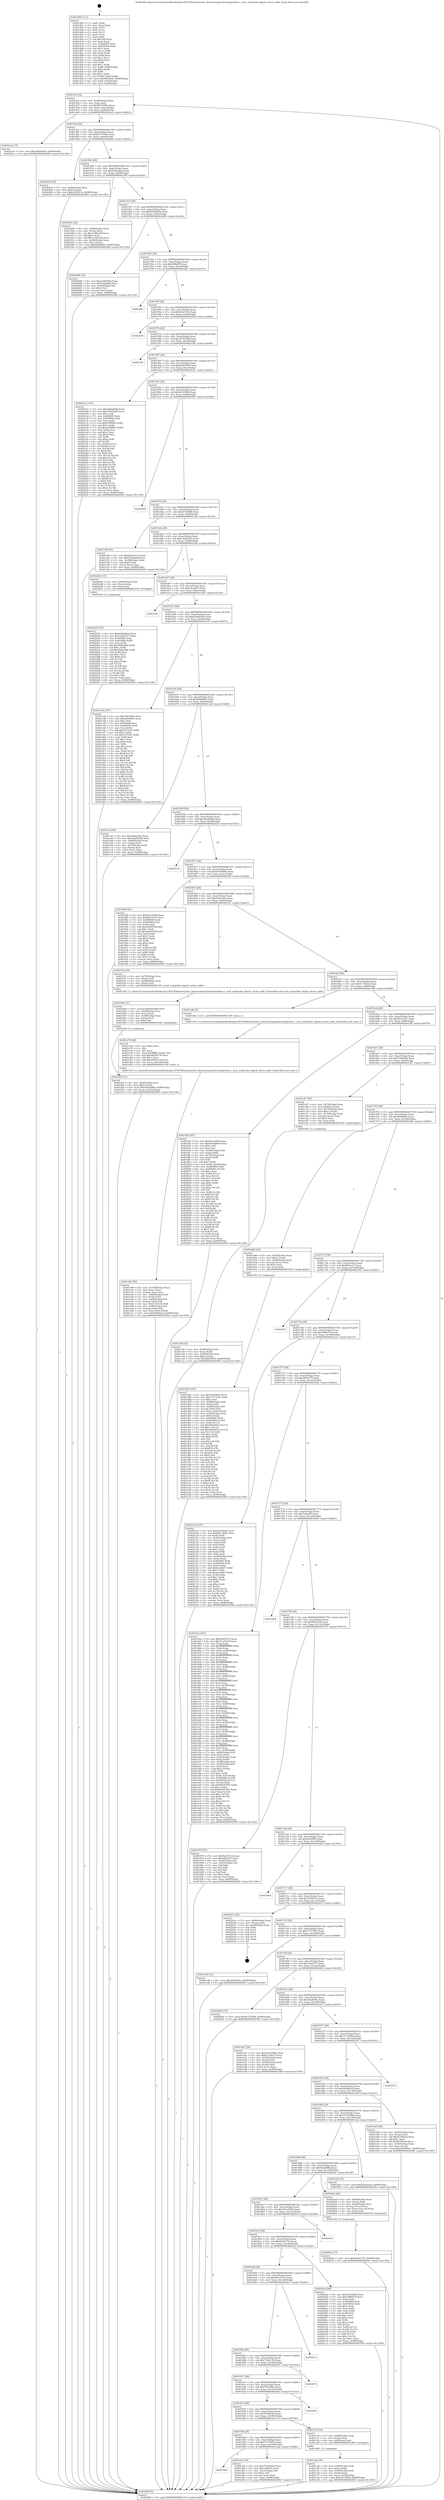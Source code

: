 digraph "0x401460" {
  label = "0x401460 (/mnt/c/Users/mathe/Desktop/tcc/POCII/binaries/extr_linuxarchsparckerneluprobes.c_arch_uretprobe_hijack_return_addr_Final-ollvm.out::main(0))"
  labelloc = "t"
  node[shape=record]

  Entry [label="",width=0.3,height=0.3,shape=circle,fillcolor=black,style=filled]
  "0x4014cf" [label="{
     0x4014cf [32]\l
     | [instrs]\l
     &nbsp;&nbsp;0x4014cf \<+6\>: mov -0x98(%rbp),%eax\l
     &nbsp;&nbsp;0x4014d5 \<+2\>: mov %eax,%ecx\l
     &nbsp;&nbsp;0x4014d7 \<+6\>: sub $0x8013489c,%ecx\l
     &nbsp;&nbsp;0x4014dd \<+6\>: mov %eax,-0xac(%rbp)\l
     &nbsp;&nbsp;0x4014e3 \<+6\>: mov %ecx,-0xb0(%rbp)\l
     &nbsp;&nbsp;0x4014e9 \<+6\>: je 00000000004021a2 \<main+0xd42\>\l
  }"]
  "0x4021a2" [label="{
     0x4021a2 [15]\l
     | [instrs]\l
     &nbsp;&nbsp;0x4021a2 \<+10\>: movl $0xe9d30d0b,-0x98(%rbp)\l
     &nbsp;&nbsp;0x4021ac \<+5\>: jmp 0000000000402560 \<main+0x1100\>\l
  }"]
  "0x4014ef" [label="{
     0x4014ef [28]\l
     | [instrs]\l
     &nbsp;&nbsp;0x4014ef \<+5\>: jmp 00000000004014f4 \<main+0x94\>\l
     &nbsp;&nbsp;0x4014f4 \<+6\>: mov -0xac(%rbp),%eax\l
     &nbsp;&nbsp;0x4014fa \<+5\>: sub $0x817470d4,%eax\l
     &nbsp;&nbsp;0x4014ff \<+6\>: mov %eax,-0xb4(%rbp)\l
     &nbsp;&nbsp;0x401505 \<+6\>: je 0000000000402402 \<main+0xfa2\>\l
  }"]
  Exit [label="",width=0.3,height=0.3,shape=circle,fillcolor=black,style=filled,peripheries=2]
  "0x402402" [label="{
     0x402402 [28]\l
     | [instrs]\l
     &nbsp;&nbsp;0x402402 \<+7\>: mov -0x90(%rbp),%rax\l
     &nbsp;&nbsp;0x402409 \<+6\>: movl $0x0,(%rax)\l
     &nbsp;&nbsp;0x40240f \<+10\>: movl $0x1654f13a,-0x98(%rbp)\l
     &nbsp;&nbsp;0x402419 \<+5\>: jmp 0000000000402560 \<main+0x1100\>\l
  }"]
  "0x40150b" [label="{
     0x40150b [28]\l
     | [instrs]\l
     &nbsp;&nbsp;0x40150b \<+5\>: jmp 0000000000401510 \<main+0xb0\>\l
     &nbsp;&nbsp;0x401510 \<+6\>: mov -0xac(%rbp),%eax\l
     &nbsp;&nbsp;0x401516 \<+5\>: sub $0x81deada2,%eax\l
     &nbsp;&nbsp;0x40151b \<+6\>: mov %eax,-0xb8(%rbp)\l
     &nbsp;&nbsp;0x401521 \<+6\>: je 0000000000401f09 \<main+0xaa9\>\l
  }"]
  "0x402253" [label="{
     0x402253 [97]\l
     | [instrs]\l
     &nbsp;&nbsp;0x402253 \<+5\>: mov $0xdda6db4d,%ecx\l
     &nbsp;&nbsp;0x402258 \<+5\>: mov $0x1ebfe537,%edx\l
     &nbsp;&nbsp;0x40225d \<+7\>: mov 0x405060,%esi\l
     &nbsp;&nbsp;0x402264 \<+8\>: mov 0x405064,%r8d\l
     &nbsp;&nbsp;0x40226c \<+3\>: mov %esi,%r9d\l
     &nbsp;&nbsp;0x40226f \<+7\>: add $0x44f2e8b8,%r9d\l
     &nbsp;&nbsp;0x402276 \<+4\>: sub $0x1,%r9d\l
     &nbsp;&nbsp;0x40227a \<+7\>: sub $0x44f2e8b8,%r9d\l
     &nbsp;&nbsp;0x402281 \<+4\>: imul %r9d,%esi\l
     &nbsp;&nbsp;0x402285 \<+3\>: and $0x1,%esi\l
     &nbsp;&nbsp;0x402288 \<+3\>: cmp $0x0,%esi\l
     &nbsp;&nbsp;0x40228b \<+4\>: sete %r10b\l
     &nbsp;&nbsp;0x40228f \<+4\>: cmp $0xa,%r8d\l
     &nbsp;&nbsp;0x402293 \<+4\>: setl %r11b\l
     &nbsp;&nbsp;0x402297 \<+3\>: mov %r10b,%bl\l
     &nbsp;&nbsp;0x40229a \<+3\>: and %r11b,%bl\l
     &nbsp;&nbsp;0x40229d \<+3\>: xor %r11b,%r10b\l
     &nbsp;&nbsp;0x4022a0 \<+3\>: or %r10b,%bl\l
     &nbsp;&nbsp;0x4022a3 \<+3\>: test $0x1,%bl\l
     &nbsp;&nbsp;0x4022a6 \<+3\>: cmovne %edx,%ecx\l
     &nbsp;&nbsp;0x4022a9 \<+6\>: mov %ecx,-0x98(%rbp)\l
     &nbsp;&nbsp;0x4022af \<+5\>: jmp 0000000000402560 \<main+0x1100\>\l
  }"]
  "0x401f09" [label="{
     0x401f09 [42]\l
     | [instrs]\l
     &nbsp;&nbsp;0x401f09 \<+4\>: mov -0x60(%rbp),%rax\l
     &nbsp;&nbsp;0x401f0d \<+2\>: mov (%rax),%ecx\l
     &nbsp;&nbsp;0x401f0f \<+6\>: sub $0x1c09ca38,%ecx\l
     &nbsp;&nbsp;0x401f15 \<+3\>: add $0x1,%ecx\l
     &nbsp;&nbsp;0x401f18 \<+6\>: add $0x1c09ca38,%ecx\l
     &nbsp;&nbsp;0x401f1e \<+4\>: mov -0x60(%rbp),%rax\l
     &nbsp;&nbsp;0x401f22 \<+2\>: mov %ecx,(%rax)\l
     &nbsp;&nbsp;0x401f24 \<+10\>: movl $0xdb66d0f3,-0x98(%rbp)\l
     &nbsp;&nbsp;0x401f2e \<+5\>: jmp 0000000000402560 \<main+0x1100\>\l
  }"]
  "0x401527" [label="{
     0x401527 [28]\l
     | [instrs]\l
     &nbsp;&nbsp;0x401527 \<+5\>: jmp 000000000040152c \<main+0xcc\>\l
     &nbsp;&nbsp;0x40152c \<+6\>: mov -0xac(%rbp),%eax\l
     &nbsp;&nbsp;0x401532 \<+5\>: sub $0x835d66d4,%eax\l
     &nbsp;&nbsp;0x401537 \<+6\>: mov %eax,-0xbc(%rbp)\l
     &nbsp;&nbsp;0x40153d \<+6\>: je 0000000000402086 \<main+0xc26\>\l
  }"]
  "0x4020be" [label="{
     0x4020be [15]\l
     | [instrs]\l
     &nbsp;&nbsp;0x4020be \<+10\>: movl $0x66a9170c,-0x98(%rbp)\l
     &nbsp;&nbsp;0x4020c8 \<+5\>: jmp 0000000000402560 \<main+0x1100\>\l
  }"]
  "0x402086" [label="{
     0x402086 [30]\l
     | [instrs]\l
     &nbsp;&nbsp;0x402086 \<+5\>: mov $0xac86d7b6,%eax\l
     &nbsp;&nbsp;0x40208b \<+5\>: mov $0x5ada0f8d,%ecx\l
     &nbsp;&nbsp;0x402090 \<+3\>: mov -0x29(%rbp),%dl\l
     &nbsp;&nbsp;0x402093 \<+3\>: test $0x1,%dl\l
     &nbsp;&nbsp;0x402096 \<+3\>: cmovne %ecx,%eax\l
     &nbsp;&nbsp;0x402099 \<+6\>: mov %eax,-0x98(%rbp)\l
     &nbsp;&nbsp;0x40209f \<+5\>: jmp 0000000000402560 \<main+0x1100\>\l
  }"]
  "0x401543" [label="{
     0x401543 [28]\l
     | [instrs]\l
     &nbsp;&nbsp;0x401543 \<+5\>: jmp 0000000000401548 \<main+0xe8\>\l
     &nbsp;&nbsp;0x401548 \<+6\>: mov -0xac(%rbp),%eax\l
     &nbsp;&nbsp;0x40154e \<+5\>: sub $0x8cffaf09,%eax\l
     &nbsp;&nbsp;0x401553 \<+6\>: mov %eax,-0xc0(%rbp)\l
     &nbsp;&nbsp;0x401559 \<+6\>: je 00000000004022d2 \<main+0xe72\>\l
  }"]
  "0x401f65" [label="{
     0x401f65 [31]\l
     | [instrs]\l
     &nbsp;&nbsp;0x401f65 \<+4\>: mov -0x40(%rbp),%rsi\l
     &nbsp;&nbsp;0x401f69 \<+6\>: movl $0x0,(%rsi)\l
     &nbsp;&nbsp;0x401f6f \<+10\>: movl $0xe9d30d0b,-0x98(%rbp)\l
     &nbsp;&nbsp;0x401f79 \<+6\>: mov %eax,-0x15c(%rbp)\l
     &nbsp;&nbsp;0x401f7f \<+5\>: jmp 0000000000402560 \<main+0x1100\>\l
  }"]
  "0x4022d2" [label="{
     0x4022d2\l
  }", style=dashed]
  "0x40155f" [label="{
     0x40155f [28]\l
     | [instrs]\l
     &nbsp;&nbsp;0x40155f \<+5\>: jmp 0000000000401564 \<main+0x104\>\l
     &nbsp;&nbsp;0x401564 \<+6\>: mov -0xac(%rbp),%eax\l
     &nbsp;&nbsp;0x40156a \<+5\>: sub $0x9ed1f312,%eax\l
     &nbsp;&nbsp;0x40156f \<+6\>: mov %eax,-0xc4(%rbp)\l
     &nbsp;&nbsp;0x401575 \<+6\>: je 0000000000402436 \<main+0xfd6\>\l
  }"]
  "0x401f46" [label="{
     0x401f46 [31]\l
     | [instrs]\l
     &nbsp;&nbsp;0x401f46 \<+10\>: movabs $0x4030b6,%rdi\l
     &nbsp;&nbsp;0x401f50 \<+4\>: mov -0x48(%rbp),%rsi\l
     &nbsp;&nbsp;0x401f54 \<+3\>: mov %rax,(%rsi)\l
     &nbsp;&nbsp;0x401f57 \<+4\>: mov -0x48(%rbp),%rax\l
     &nbsp;&nbsp;0x401f5b \<+3\>: mov (%rax),%rsi\l
     &nbsp;&nbsp;0x401f5e \<+2\>: mov $0x0,%al\l
     &nbsp;&nbsp;0x401f60 \<+5\>: call 0000000000401040 \<printf@plt\>\l
     | [calls]\l
     &nbsp;&nbsp;0x401040 \{1\} (unknown)\l
  }"]
  "0x402436" [label="{
     0x402436\l
  }", style=dashed]
  "0x40157b" [label="{
     0x40157b [28]\l
     | [instrs]\l
     &nbsp;&nbsp;0x40157b \<+5\>: jmp 0000000000401580 \<main+0x120\>\l
     &nbsp;&nbsp;0x401580 \<+6\>: mov -0xac(%rbp),%eax\l
     &nbsp;&nbsp;0x401586 \<+5\>: sub $0xa47b528f,%eax\l
     &nbsp;&nbsp;0x40158b \<+6\>: mov %eax,-0xc8(%rbp)\l
     &nbsp;&nbsp;0x401591 \<+6\>: je 000000000040235b \<main+0xefb\>\l
  }"]
  "0x401e98" [label="{
     0x401e98 [56]\l
     | [instrs]\l
     &nbsp;&nbsp;0x401e98 \<+6\>: mov -0x158(%rbp),%ecx\l
     &nbsp;&nbsp;0x401e9e \<+3\>: imul %eax,%ecx\l
     &nbsp;&nbsp;0x401ea1 \<+3\>: movslq %ecx,%rsi\l
     &nbsp;&nbsp;0x401ea4 \<+4\>: mov -0x68(%rbp),%rdi\l
     &nbsp;&nbsp;0x401ea8 \<+3\>: mov (%rdi),%rdi\l
     &nbsp;&nbsp;0x401eab \<+4\>: mov -0x60(%rbp),%r8\l
     &nbsp;&nbsp;0x401eaf \<+3\>: movslq (%r8),%r8\l
     &nbsp;&nbsp;0x401eb2 \<+4\>: mov (%rdi,%r8,8),%rdi\l
     &nbsp;&nbsp;0x401eb6 \<+4\>: mov -0x50(%rbp),%r8\l
     &nbsp;&nbsp;0x401eba \<+3\>: movslq (%r8),%r8\l
     &nbsp;&nbsp;0x401ebd \<+4\>: mov %rsi,(%rdi,%r8,8)\l
     &nbsp;&nbsp;0x401ec1 \<+10\>: movl $0x4406bcef,-0x98(%rbp)\l
     &nbsp;&nbsp;0x401ecb \<+5\>: jmp 0000000000402560 \<main+0x1100\>\l
  }"]
  "0x40235b" [label="{
     0x40235b\l
  }", style=dashed]
  "0x401597" [label="{
     0x401597 [28]\l
     | [instrs]\l
     &nbsp;&nbsp;0x401597 \<+5\>: jmp 000000000040159c \<main+0x13c\>\l
     &nbsp;&nbsp;0x40159c \<+6\>: mov -0xac(%rbp),%eax\l
     &nbsp;&nbsp;0x4015a2 \<+5\>: sub $0xac86d7b6,%eax\l
     &nbsp;&nbsp;0x4015a7 \<+6\>: mov %eax,-0xcc(%rbp)\l
     &nbsp;&nbsp;0x4015ad \<+6\>: je 00000000004021b1 \<main+0xd51\>\l
  }"]
  "0x401e70" [label="{
     0x401e70 [40]\l
     | [instrs]\l
     &nbsp;&nbsp;0x401e70 \<+5\>: mov $0x2,%ecx\l
     &nbsp;&nbsp;0x401e75 \<+1\>: cltd\l
     &nbsp;&nbsp;0x401e76 \<+2\>: idiv %ecx\l
     &nbsp;&nbsp;0x401e78 \<+6\>: imul $0xfffffffe,%edx,%ecx\l
     &nbsp;&nbsp;0x401e7e \<+6\>: add $0x94052176,%ecx\l
     &nbsp;&nbsp;0x401e84 \<+3\>: add $0x1,%ecx\l
     &nbsp;&nbsp;0x401e87 \<+6\>: sub $0x94052176,%ecx\l
     &nbsp;&nbsp;0x401e8d \<+6\>: mov %ecx,-0x158(%rbp)\l
     &nbsp;&nbsp;0x401e93 \<+5\>: call 0000000000401160 \<next_i\>\l
     | [calls]\l
     &nbsp;&nbsp;0x401160 \{1\} (/mnt/c/Users/mathe/Desktop/tcc/POCII/binaries/extr_linuxarchsparckerneluprobes.c_arch_uretprobe_hijack_return_addr_Final-ollvm.out::next_i)\l
  }"]
  "0x4021b1" [label="{
     0x4021b1 [147]\l
     | [instrs]\l
     &nbsp;&nbsp;0x4021b1 \<+5\>: mov $0xdda6db4d,%eax\l
     &nbsp;&nbsp;0x4021b6 \<+5\>: mov $0xc0b05225,%ecx\l
     &nbsp;&nbsp;0x4021bb \<+2\>: mov $0x1,%dl\l
     &nbsp;&nbsp;0x4021bd \<+7\>: mov 0x405060,%esi\l
     &nbsp;&nbsp;0x4021c4 \<+7\>: mov 0x405064,%edi\l
     &nbsp;&nbsp;0x4021cb \<+3\>: mov %esi,%r8d\l
     &nbsp;&nbsp;0x4021ce \<+7\>: sub $0xb7f6f965,%r8d\l
     &nbsp;&nbsp;0x4021d5 \<+4\>: sub $0x1,%r8d\l
     &nbsp;&nbsp;0x4021d9 \<+7\>: add $0xb7f6f965,%r8d\l
     &nbsp;&nbsp;0x4021e0 \<+4\>: imul %r8d,%esi\l
     &nbsp;&nbsp;0x4021e4 \<+3\>: and $0x1,%esi\l
     &nbsp;&nbsp;0x4021e7 \<+3\>: cmp $0x0,%esi\l
     &nbsp;&nbsp;0x4021ea \<+4\>: sete %r9b\l
     &nbsp;&nbsp;0x4021ee \<+3\>: cmp $0xa,%edi\l
     &nbsp;&nbsp;0x4021f1 \<+4\>: setl %r10b\l
     &nbsp;&nbsp;0x4021f5 \<+3\>: mov %r9b,%r11b\l
     &nbsp;&nbsp;0x4021f8 \<+4\>: xor $0xff,%r11b\l
     &nbsp;&nbsp;0x4021fc \<+3\>: mov %r10b,%bl\l
     &nbsp;&nbsp;0x4021ff \<+3\>: xor $0xff,%bl\l
     &nbsp;&nbsp;0x402202 \<+3\>: xor $0x0,%dl\l
     &nbsp;&nbsp;0x402205 \<+3\>: mov %r11b,%r14b\l
     &nbsp;&nbsp;0x402208 \<+4\>: and $0x0,%r14b\l
     &nbsp;&nbsp;0x40220c \<+3\>: and %dl,%r9b\l
     &nbsp;&nbsp;0x40220f \<+3\>: mov %bl,%r15b\l
     &nbsp;&nbsp;0x402212 \<+4\>: and $0x0,%r15b\l
     &nbsp;&nbsp;0x402216 \<+3\>: and %dl,%r10b\l
     &nbsp;&nbsp;0x402219 \<+3\>: or %r9b,%r14b\l
     &nbsp;&nbsp;0x40221c \<+3\>: or %r10b,%r15b\l
     &nbsp;&nbsp;0x40221f \<+3\>: xor %r15b,%r14b\l
     &nbsp;&nbsp;0x402222 \<+3\>: or %bl,%r11b\l
     &nbsp;&nbsp;0x402225 \<+4\>: xor $0xff,%r11b\l
     &nbsp;&nbsp;0x402229 \<+3\>: or $0x0,%dl\l
     &nbsp;&nbsp;0x40222c \<+3\>: and %dl,%r11b\l
     &nbsp;&nbsp;0x40222f \<+3\>: or %r11b,%r14b\l
     &nbsp;&nbsp;0x402232 \<+4\>: test $0x1,%r14b\l
     &nbsp;&nbsp;0x402236 \<+3\>: cmovne %ecx,%eax\l
     &nbsp;&nbsp;0x402239 \<+6\>: mov %eax,-0x98(%rbp)\l
     &nbsp;&nbsp;0x40223f \<+5\>: jmp 0000000000402560 \<main+0x1100\>\l
  }"]
  "0x4015b3" [label="{
     0x4015b3 [28]\l
     | [instrs]\l
     &nbsp;&nbsp;0x4015b3 \<+5\>: jmp 00000000004015b8 \<main+0x158\>\l
     &nbsp;&nbsp;0x4015b8 \<+6\>: mov -0xac(%rbp),%eax\l
     &nbsp;&nbsp;0x4015be \<+5\>: sub $0xbc81f8d8,%eax\l
     &nbsp;&nbsp;0x4015c3 \<+6\>: mov %eax,-0xd0(%rbp)\l
     &nbsp;&nbsp;0x4015c9 \<+6\>: je 0000000000402509 \<main+0x10a9\>\l
  }"]
  "0x401d83" [label="{
     0x401d83 [181]\l
     | [instrs]\l
     &nbsp;&nbsp;0x401d83 \<+5\>: mov $0x78476f0a,%ecx\l
     &nbsp;&nbsp;0x401d88 \<+5\>: mov $0x1757760c,%edx\l
     &nbsp;&nbsp;0x401d8d \<+3\>: mov $0x1,%sil\l
     &nbsp;&nbsp;0x401d90 \<+4\>: mov -0x68(%rbp),%rdi\l
     &nbsp;&nbsp;0x401d94 \<+3\>: mov (%rdi),%rdi\l
     &nbsp;&nbsp;0x401d97 \<+4\>: mov -0x60(%rbp),%r8\l
     &nbsp;&nbsp;0x401d9b \<+3\>: movslq (%r8),%r8\l
     &nbsp;&nbsp;0x401d9e \<+4\>: mov %rax,(%rdi,%r8,8)\l
     &nbsp;&nbsp;0x401da2 \<+4\>: mov -0x50(%rbp),%rax\l
     &nbsp;&nbsp;0x401da6 \<+6\>: movl $0x0,(%rax)\l
     &nbsp;&nbsp;0x401dac \<+8\>: mov 0x405060,%r9d\l
     &nbsp;&nbsp;0x401db4 \<+8\>: mov 0x405064,%r10d\l
     &nbsp;&nbsp;0x401dbc \<+3\>: mov %r9d,%r11d\l
     &nbsp;&nbsp;0x401dbf \<+7\>: sub $0x94626912,%r11d\l
     &nbsp;&nbsp;0x401dc6 \<+4\>: sub $0x1,%r11d\l
     &nbsp;&nbsp;0x401dca \<+7\>: add $0x94626912,%r11d\l
     &nbsp;&nbsp;0x401dd1 \<+4\>: imul %r11d,%r9d\l
     &nbsp;&nbsp;0x401dd5 \<+4\>: and $0x1,%r9d\l
     &nbsp;&nbsp;0x401dd9 \<+4\>: cmp $0x0,%r9d\l
     &nbsp;&nbsp;0x401ddd \<+3\>: sete %bl\l
     &nbsp;&nbsp;0x401de0 \<+4\>: cmp $0xa,%r10d\l
     &nbsp;&nbsp;0x401de4 \<+4\>: setl %r14b\l
     &nbsp;&nbsp;0x401de8 \<+3\>: mov %bl,%r15b\l
     &nbsp;&nbsp;0x401deb \<+4\>: xor $0xff,%r15b\l
     &nbsp;&nbsp;0x401def \<+3\>: mov %r14b,%r12b\l
     &nbsp;&nbsp;0x401df2 \<+4\>: xor $0xff,%r12b\l
     &nbsp;&nbsp;0x401df6 \<+4\>: xor $0x0,%sil\l
     &nbsp;&nbsp;0x401dfa \<+3\>: mov %r15b,%r13b\l
     &nbsp;&nbsp;0x401dfd \<+4\>: and $0x0,%r13b\l
     &nbsp;&nbsp;0x401e01 \<+3\>: and %sil,%bl\l
     &nbsp;&nbsp;0x401e04 \<+3\>: mov %r12b,%al\l
     &nbsp;&nbsp;0x401e07 \<+2\>: and $0x0,%al\l
     &nbsp;&nbsp;0x401e09 \<+3\>: and %sil,%r14b\l
     &nbsp;&nbsp;0x401e0c \<+3\>: or %bl,%r13b\l
     &nbsp;&nbsp;0x401e0f \<+3\>: or %r14b,%al\l
     &nbsp;&nbsp;0x401e12 \<+3\>: xor %al,%r13b\l
     &nbsp;&nbsp;0x401e15 \<+3\>: or %r12b,%r15b\l
     &nbsp;&nbsp;0x401e18 \<+4\>: xor $0xff,%r15b\l
     &nbsp;&nbsp;0x401e1c \<+4\>: or $0x0,%sil\l
     &nbsp;&nbsp;0x401e20 \<+3\>: and %sil,%r15b\l
     &nbsp;&nbsp;0x401e23 \<+3\>: or %r15b,%r13b\l
     &nbsp;&nbsp;0x401e26 \<+4\>: test $0x1,%r13b\l
     &nbsp;&nbsp;0x401e2a \<+3\>: cmovne %edx,%ecx\l
     &nbsp;&nbsp;0x401e2d \<+6\>: mov %ecx,-0x98(%rbp)\l
     &nbsp;&nbsp;0x401e33 \<+5\>: jmp 0000000000402560 \<main+0x1100\>\l
  }"]
  "0x402509" [label="{
     0x402509\l
  }", style=dashed]
  "0x4015cf" [label="{
     0x4015cf [28]\l
     | [instrs]\l
     &nbsp;&nbsp;0x4015cf \<+5\>: jmp 00000000004015d4 \<main+0x174\>\l
     &nbsp;&nbsp;0x4015d4 \<+6\>: mov -0xac(%rbp),%eax\l
     &nbsp;&nbsp;0x4015da \<+5\>: sub $0xbf17d406,%eax\l
     &nbsp;&nbsp;0x4015df \<+6\>: mov %eax,-0xd4(%rbp)\l
     &nbsp;&nbsp;0x4015e5 \<+6\>: je 0000000000401c49 \<main+0x7e9\>\l
  }"]
  "0x401c8f" [label="{
     0x401c8f [32]\l
     | [instrs]\l
     &nbsp;&nbsp;0x401c8f \<+4\>: mov -0x68(%rbp),%rdi\l
     &nbsp;&nbsp;0x401c93 \<+3\>: mov %rax,(%rdi)\l
     &nbsp;&nbsp;0x401c96 \<+4\>: mov -0x60(%rbp),%rax\l
     &nbsp;&nbsp;0x401c9a \<+6\>: movl $0x0,(%rax)\l
     &nbsp;&nbsp;0x401ca0 \<+10\>: movl $0xdb66d0f3,-0x98(%rbp)\l
     &nbsp;&nbsp;0x401caa \<+5\>: jmp 0000000000402560 \<main+0x1100\>\l
  }"]
  "0x401c49" [label="{
     0x401c49 [30]\l
     | [instrs]\l
     &nbsp;&nbsp;0x401c49 \<+5\>: mov $0x691e0114,%eax\l
     &nbsp;&nbsp;0x401c4e \<+5\>: mov $0xf7264dd6,%ecx\l
     &nbsp;&nbsp;0x401c53 \<+3\>: mov -0x30(%rbp),%edx\l
     &nbsp;&nbsp;0x401c56 \<+3\>: cmp $0x0,%edx\l
     &nbsp;&nbsp;0x401c59 \<+3\>: cmove %ecx,%eax\l
     &nbsp;&nbsp;0x401c5c \<+6\>: mov %eax,-0x98(%rbp)\l
     &nbsp;&nbsp;0x401c62 \<+5\>: jmp 0000000000402560 \<main+0x1100\>\l
  }"]
  "0x4015eb" [label="{
     0x4015eb [28]\l
     | [instrs]\l
     &nbsp;&nbsp;0x4015eb \<+5\>: jmp 00000000004015f0 \<main+0x190\>\l
     &nbsp;&nbsp;0x4015f0 \<+6\>: mov -0xac(%rbp),%eax\l
     &nbsp;&nbsp;0x4015f6 \<+5\>: sub $0xc0b05225,%eax\l
     &nbsp;&nbsp;0x4015fb \<+6\>: mov %eax,-0xd8(%rbp)\l
     &nbsp;&nbsp;0x401601 \<+6\>: je 0000000000402244 \<main+0xde4\>\l
  }"]
  "0x401c2b" [label="{
     0x401c2b [30]\l
     | [instrs]\l
     &nbsp;&nbsp;0x401c2b \<+4\>: mov -0x80(%rbp),%rdi\l
     &nbsp;&nbsp;0x401c2f \<+2\>: mov %eax,(%rdi)\l
     &nbsp;&nbsp;0x401c31 \<+4\>: mov -0x80(%rbp),%rdi\l
     &nbsp;&nbsp;0x401c35 \<+2\>: mov (%rdi),%eax\l
     &nbsp;&nbsp;0x401c37 \<+3\>: mov %eax,-0x30(%rbp)\l
     &nbsp;&nbsp;0x401c3a \<+10\>: movl $0xbf17d406,-0x98(%rbp)\l
     &nbsp;&nbsp;0x401c44 \<+5\>: jmp 0000000000402560 \<main+0x1100\>\l
  }"]
  "0x402244" [label="{
     0x402244 [15]\l
     | [instrs]\l
     &nbsp;&nbsp;0x402244 \<+4\>: mov -0x68(%rbp),%rax\l
     &nbsp;&nbsp;0x402248 \<+3\>: mov (%rax),%rax\l
     &nbsp;&nbsp;0x40224b \<+3\>: mov %rax,%rdi\l
     &nbsp;&nbsp;0x40224e \<+5\>: call 0000000000401030 \<free@plt\>\l
     | [calls]\l
     &nbsp;&nbsp;0x401030 \{1\} (unknown)\l
  }"]
  "0x401607" [label="{
     0x401607 [28]\l
     | [instrs]\l
     &nbsp;&nbsp;0x401607 \<+5\>: jmp 000000000040160c \<main+0x1ac\>\l
     &nbsp;&nbsp;0x40160c \<+6\>: mov -0xac(%rbp),%eax\l
     &nbsp;&nbsp;0x401612 \<+5\>: sub $0xcdcaefe7,%eax\l
     &nbsp;&nbsp;0x401617 \<+6\>: mov %eax,-0xdc(%rbp)\l
     &nbsp;&nbsp;0x40161d \<+6\>: je 0000000000401c09 \<main+0x7a9\>\l
  }"]
  "0x40196b" [label="{
     0x40196b\l
  }", style=dashed]
  "0x401c09" [label="{
     0x401c09\l
  }", style=dashed]
  "0x401623" [label="{
     0x401623 [28]\l
     | [instrs]\l
     &nbsp;&nbsp;0x401623 \<+5\>: jmp 0000000000401628 \<main+0x1c8\>\l
     &nbsp;&nbsp;0x401628 \<+6\>: mov -0xac(%rbp),%eax\l
     &nbsp;&nbsp;0x40162e \<+5\>: sub $0xd3dd5e8d,%eax\l
     &nbsp;&nbsp;0x401633 \<+6\>: mov %eax,-0xe0(%rbp)\l
     &nbsp;&nbsp;0x401639 \<+6\>: je 0000000000401cd3 \<main+0x873\>\l
  }"]
  "0x401aeb" [label="{
     0x401aeb [30]\l
     | [instrs]\l
     &nbsp;&nbsp;0x401aeb \<+5\>: mov $0x79349ca0,%eax\l
     &nbsp;&nbsp;0x401af0 \<+5\>: mov $0x7ed9c97,%ecx\l
     &nbsp;&nbsp;0x401af5 \<+3\>: mov -0x31(%rbp),%dl\l
     &nbsp;&nbsp;0x401af8 \<+3\>: test $0x1,%dl\l
     &nbsp;&nbsp;0x401afb \<+3\>: cmovne %ecx,%eax\l
     &nbsp;&nbsp;0x401afe \<+6\>: mov %eax,-0x98(%rbp)\l
     &nbsp;&nbsp;0x401b04 \<+5\>: jmp 0000000000402560 \<main+0x1100\>\l
  }"]
  "0x401cd3" [label="{
     0x401cd3 [147]\l
     | [instrs]\l
     &nbsp;&nbsp;0x401cd3 \<+5\>: mov $0x78476f0a,%eax\l
     &nbsp;&nbsp;0x401cd8 \<+5\>: mov $0xfa96968c,%ecx\l
     &nbsp;&nbsp;0x401cdd \<+2\>: mov $0x1,%dl\l
     &nbsp;&nbsp;0x401cdf \<+7\>: mov 0x405060,%esi\l
     &nbsp;&nbsp;0x401ce6 \<+7\>: mov 0x405064,%edi\l
     &nbsp;&nbsp;0x401ced \<+3\>: mov %esi,%r8d\l
     &nbsp;&nbsp;0x401cf0 \<+7\>: add $0xc537c87,%r8d\l
     &nbsp;&nbsp;0x401cf7 \<+4\>: sub $0x1,%r8d\l
     &nbsp;&nbsp;0x401cfb \<+7\>: sub $0xc537c87,%r8d\l
     &nbsp;&nbsp;0x401d02 \<+4\>: imul %r8d,%esi\l
     &nbsp;&nbsp;0x401d06 \<+3\>: and $0x1,%esi\l
     &nbsp;&nbsp;0x401d09 \<+3\>: cmp $0x0,%esi\l
     &nbsp;&nbsp;0x401d0c \<+4\>: sete %r9b\l
     &nbsp;&nbsp;0x401d10 \<+3\>: cmp $0xa,%edi\l
     &nbsp;&nbsp;0x401d13 \<+4\>: setl %r10b\l
     &nbsp;&nbsp;0x401d17 \<+3\>: mov %r9b,%r11b\l
     &nbsp;&nbsp;0x401d1a \<+4\>: xor $0xff,%r11b\l
     &nbsp;&nbsp;0x401d1e \<+3\>: mov %r10b,%bl\l
     &nbsp;&nbsp;0x401d21 \<+3\>: xor $0xff,%bl\l
     &nbsp;&nbsp;0x401d24 \<+3\>: xor $0x0,%dl\l
     &nbsp;&nbsp;0x401d27 \<+3\>: mov %r11b,%r14b\l
     &nbsp;&nbsp;0x401d2a \<+4\>: and $0x0,%r14b\l
     &nbsp;&nbsp;0x401d2e \<+3\>: and %dl,%r9b\l
     &nbsp;&nbsp;0x401d31 \<+3\>: mov %bl,%r15b\l
     &nbsp;&nbsp;0x401d34 \<+4\>: and $0x0,%r15b\l
     &nbsp;&nbsp;0x401d38 \<+3\>: and %dl,%r10b\l
     &nbsp;&nbsp;0x401d3b \<+3\>: or %r9b,%r14b\l
     &nbsp;&nbsp;0x401d3e \<+3\>: or %r10b,%r15b\l
     &nbsp;&nbsp;0x401d41 \<+3\>: xor %r15b,%r14b\l
     &nbsp;&nbsp;0x401d44 \<+3\>: or %bl,%r11b\l
     &nbsp;&nbsp;0x401d47 \<+4\>: xor $0xff,%r11b\l
     &nbsp;&nbsp;0x401d4b \<+3\>: or $0x0,%dl\l
     &nbsp;&nbsp;0x401d4e \<+3\>: and %dl,%r11b\l
     &nbsp;&nbsp;0x401d51 \<+3\>: or %r11b,%r14b\l
     &nbsp;&nbsp;0x401d54 \<+4\>: test $0x1,%r14b\l
     &nbsp;&nbsp;0x401d58 \<+3\>: cmovne %ecx,%eax\l
     &nbsp;&nbsp;0x401d5b \<+6\>: mov %eax,-0x98(%rbp)\l
     &nbsp;&nbsp;0x401d61 \<+5\>: jmp 0000000000402560 \<main+0x1100\>\l
  }"]
  "0x40163f" [label="{
     0x40163f [28]\l
     | [instrs]\l
     &nbsp;&nbsp;0x40163f \<+5\>: jmp 0000000000401644 \<main+0x1e4\>\l
     &nbsp;&nbsp;0x401644 \<+6\>: mov -0xac(%rbp),%eax\l
     &nbsp;&nbsp;0x40164a \<+5\>: sub $0xdb66d0f3,%eax\l
     &nbsp;&nbsp;0x40164f \<+6\>: mov %eax,-0xe4(%rbp)\l
     &nbsp;&nbsp;0x401655 \<+6\>: je 0000000000401caf \<main+0x84f\>\l
  }"]
  "0x40194f" [label="{
     0x40194f [28]\l
     | [instrs]\l
     &nbsp;&nbsp;0x40194f \<+5\>: jmp 0000000000401954 \<main+0x4f4\>\l
     &nbsp;&nbsp;0x401954 \<+6\>: mov -0xac(%rbp),%eax\l
     &nbsp;&nbsp;0x40195a \<+5\>: sub $0x7ec75d19,%eax\l
     &nbsp;&nbsp;0x40195f \<+6\>: mov %eax,-0x154(%rbp)\l
     &nbsp;&nbsp;0x401965 \<+6\>: je 0000000000401aeb \<main+0x68b\>\l
  }"]
  "0x401caf" [label="{
     0x401caf [36]\l
     | [instrs]\l
     &nbsp;&nbsp;0x401caf \<+5\>: mov $0xe9e6e34a,%eax\l
     &nbsp;&nbsp;0x401cb4 \<+5\>: mov $0xd3dd5e8d,%ecx\l
     &nbsp;&nbsp;0x401cb9 \<+4\>: mov -0x60(%rbp),%rdx\l
     &nbsp;&nbsp;0x401cbd \<+2\>: mov (%rdx),%esi\l
     &nbsp;&nbsp;0x401cbf \<+4\>: mov -0x70(%rbp),%rdx\l
     &nbsp;&nbsp;0x401cc3 \<+2\>: cmp (%rdx),%esi\l
     &nbsp;&nbsp;0x401cc5 \<+3\>: cmovl %ecx,%eax\l
     &nbsp;&nbsp;0x401cc8 \<+6\>: mov %eax,-0x98(%rbp)\l
     &nbsp;&nbsp;0x401cce \<+5\>: jmp 0000000000402560 \<main+0x1100\>\l
  }"]
  "0x40165b" [label="{
     0x40165b [28]\l
     | [instrs]\l
     &nbsp;&nbsp;0x40165b \<+5\>: jmp 0000000000401660 \<main+0x200\>\l
     &nbsp;&nbsp;0x401660 \<+6\>: mov -0xac(%rbp),%eax\l
     &nbsp;&nbsp;0x401666 \<+5\>: sub $0xdda6db4d,%eax\l
     &nbsp;&nbsp;0x40166b \<+6\>: mov %eax,-0xe8(%rbp)\l
     &nbsp;&nbsp;0x401671 \<+6\>: je 0000000000402533 \<main+0x10d3\>\l
  }"]
  "0x401c18" [label="{
     0x401c18 [19]\l
     | [instrs]\l
     &nbsp;&nbsp;0x401c18 \<+7\>: mov -0x88(%rbp),%rax\l
     &nbsp;&nbsp;0x401c1f \<+3\>: mov (%rax),%rax\l
     &nbsp;&nbsp;0x401c22 \<+4\>: mov 0x8(%rax),%rdi\l
     &nbsp;&nbsp;0x401c26 \<+5\>: call 0000000000401060 \<atoi@plt\>\l
     | [calls]\l
     &nbsp;&nbsp;0x401060 \{1\} (unknown)\l
  }"]
  "0x402533" [label="{
     0x402533\l
  }", style=dashed]
  "0x401677" [label="{
     0x401677 [28]\l
     | [instrs]\l
     &nbsp;&nbsp;0x401677 \<+5\>: jmp 000000000040167c \<main+0x21c\>\l
     &nbsp;&nbsp;0x40167c \<+6\>: mov -0xac(%rbp),%eax\l
     &nbsp;&nbsp;0x401682 \<+5\>: sub $0xe9d30d0b,%eax\l
     &nbsp;&nbsp;0x401687 \<+6\>: mov %eax,-0xec(%rbp)\l
     &nbsp;&nbsp;0x40168d \<+6\>: je 0000000000401f84 \<main+0xb24\>\l
  }"]
  "0x401933" [label="{
     0x401933 [28]\l
     | [instrs]\l
     &nbsp;&nbsp;0x401933 \<+5\>: jmp 0000000000401938 \<main+0x4d8\>\l
     &nbsp;&nbsp;0x401938 \<+6\>: mov -0xac(%rbp),%eax\l
     &nbsp;&nbsp;0x40193e \<+5\>: sub $0x79349ca0,%eax\l
     &nbsp;&nbsp;0x401943 \<+6\>: mov %eax,-0x150(%rbp)\l
     &nbsp;&nbsp;0x401949 \<+6\>: je 0000000000401c18 \<main+0x7b8\>\l
  }"]
  "0x401f84" [label="{
     0x401f84 [91]\l
     | [instrs]\l
     &nbsp;&nbsp;0x401f84 \<+5\>: mov $0x65cc0490,%eax\l
     &nbsp;&nbsp;0x401f89 \<+5\>: mov $0xf2e7e3a7,%ecx\l
     &nbsp;&nbsp;0x401f8e \<+7\>: mov 0x405060,%edx\l
     &nbsp;&nbsp;0x401f95 \<+7\>: mov 0x405064,%esi\l
     &nbsp;&nbsp;0x401f9c \<+2\>: mov %edx,%edi\l
     &nbsp;&nbsp;0x401f9e \<+6\>: sub $0xe4265c4f,%edi\l
     &nbsp;&nbsp;0x401fa4 \<+3\>: sub $0x1,%edi\l
     &nbsp;&nbsp;0x401fa7 \<+6\>: add $0xe4265c4f,%edi\l
     &nbsp;&nbsp;0x401fad \<+3\>: imul %edi,%edx\l
     &nbsp;&nbsp;0x401fb0 \<+3\>: and $0x1,%edx\l
     &nbsp;&nbsp;0x401fb3 \<+3\>: cmp $0x0,%edx\l
     &nbsp;&nbsp;0x401fb6 \<+4\>: sete %r8b\l
     &nbsp;&nbsp;0x401fba \<+3\>: cmp $0xa,%esi\l
     &nbsp;&nbsp;0x401fbd \<+4\>: setl %r9b\l
     &nbsp;&nbsp;0x401fc1 \<+3\>: mov %r8b,%r10b\l
     &nbsp;&nbsp;0x401fc4 \<+3\>: and %r9b,%r10b\l
     &nbsp;&nbsp;0x401fc7 \<+3\>: xor %r9b,%r8b\l
     &nbsp;&nbsp;0x401fca \<+3\>: or %r8b,%r10b\l
     &nbsp;&nbsp;0x401fcd \<+4\>: test $0x1,%r10b\l
     &nbsp;&nbsp;0x401fd1 \<+3\>: cmovne %ecx,%eax\l
     &nbsp;&nbsp;0x401fd4 \<+6\>: mov %eax,-0x98(%rbp)\l
     &nbsp;&nbsp;0x401fda \<+5\>: jmp 0000000000402560 \<main+0x1100\>\l
  }"]
  "0x401693" [label="{
     0x401693 [28]\l
     | [instrs]\l
     &nbsp;&nbsp;0x401693 \<+5\>: jmp 0000000000401698 \<main+0x238\>\l
     &nbsp;&nbsp;0x401698 \<+6\>: mov -0xac(%rbp),%eax\l
     &nbsp;&nbsp;0x40169e \<+5\>: sub $0xe9e6e34a,%eax\l
     &nbsp;&nbsp;0x4016a3 \<+6\>: mov %eax,-0xf0(%rbp)\l
     &nbsp;&nbsp;0x4016a9 \<+6\>: je 0000000000401f33 \<main+0xad3\>\l
  }"]
  "0x40249c" [label="{
     0x40249c\l
  }", style=dashed]
  "0x401f33" [label="{
     0x401f33 [19]\l
     | [instrs]\l
     &nbsp;&nbsp;0x401f33 \<+4\>: mov -0x78(%rbp),%rax\l
     &nbsp;&nbsp;0x401f37 \<+3\>: mov (%rax),%rdi\l
     &nbsp;&nbsp;0x401f3a \<+4\>: mov -0x68(%rbp),%rax\l
     &nbsp;&nbsp;0x401f3e \<+3\>: mov (%rax),%rsi\l
     &nbsp;&nbsp;0x401f41 \<+5\>: call 00000000004013f0 \<arch_uretprobe_hijack_return_addr\>\l
     | [calls]\l
     &nbsp;&nbsp;0x4013f0 \{1\} (/mnt/c/Users/mathe/Desktop/tcc/POCII/binaries/extr_linuxarchsparckerneluprobes.c_arch_uretprobe_hijack_return_addr_Final-ollvm.out::arch_uretprobe_hijack_return_addr)\l
  }"]
  "0x4016af" [label="{
     0x4016af [28]\l
     | [instrs]\l
     &nbsp;&nbsp;0x4016af \<+5\>: jmp 00000000004016b4 \<main+0x254\>\l
     &nbsp;&nbsp;0x4016b4 \<+6\>: mov -0xac(%rbp),%eax\l
     &nbsp;&nbsp;0x4016ba \<+5\>: sub $0xf1c74b12,%eax\l
     &nbsp;&nbsp;0x4016bf \<+6\>: mov %eax,-0xf4(%rbp)\l
     &nbsp;&nbsp;0x4016c5 \<+6\>: je 0000000000401e6b \<main+0xa0b\>\l
  }"]
  "0x401917" [label="{
     0x401917 [28]\l
     | [instrs]\l
     &nbsp;&nbsp;0x401917 \<+5\>: jmp 000000000040191c \<main+0x4bc\>\l
     &nbsp;&nbsp;0x40191c \<+6\>: mov -0xac(%rbp),%eax\l
     &nbsp;&nbsp;0x401922 \<+5\>: sub $0x78476f0a,%eax\l
     &nbsp;&nbsp;0x401927 \<+6\>: mov %eax,-0x14c(%rbp)\l
     &nbsp;&nbsp;0x40192d \<+6\>: je 000000000040249c \<main+0x103c\>\l
  }"]
  "0x401e6b" [label="{
     0x401e6b [5]\l
     | [instrs]\l
     &nbsp;&nbsp;0x401e6b \<+5\>: call 0000000000401160 \<next_i\>\l
     | [calls]\l
     &nbsp;&nbsp;0x401160 \{1\} (/mnt/c/Users/mathe/Desktop/tcc/POCII/binaries/extr_linuxarchsparckerneluprobes.c_arch_uretprobe_hijack_return_addr_Final-ollvm.out::next_i)\l
  }"]
  "0x4016cb" [label="{
     0x4016cb [28]\l
     | [instrs]\l
     &nbsp;&nbsp;0x4016cb \<+5\>: jmp 00000000004016d0 \<main+0x270\>\l
     &nbsp;&nbsp;0x4016d0 \<+6\>: mov -0xac(%rbp),%eax\l
     &nbsp;&nbsp;0x4016d6 \<+5\>: sub $0xf2e7e3a7,%eax\l
     &nbsp;&nbsp;0x4016db \<+6\>: mov %eax,-0xf8(%rbp)\l
     &nbsp;&nbsp;0x4016e1 \<+6\>: je 0000000000401fdf \<main+0xb7f\>\l
  }"]
  "0x40247b" [label="{
     0x40247b\l
  }", style=dashed]
  "0x401fdf" [label="{
     0x401fdf [167]\l
     | [instrs]\l
     &nbsp;&nbsp;0x401fdf \<+5\>: mov $0x65cc0490,%eax\l
     &nbsp;&nbsp;0x401fe4 \<+5\>: mov $0x835d66d4,%ecx\l
     &nbsp;&nbsp;0x401fe9 \<+2\>: mov $0x1,%dl\l
     &nbsp;&nbsp;0x401feb \<+2\>: xor %esi,%esi\l
     &nbsp;&nbsp;0x401fed \<+4\>: mov -0x40(%rbp),%rdi\l
     &nbsp;&nbsp;0x401ff1 \<+3\>: mov (%rdi),%r8d\l
     &nbsp;&nbsp;0x401ff4 \<+4\>: mov -0x70(%rbp),%rdi\l
     &nbsp;&nbsp;0x401ff8 \<+3\>: cmp (%rdi),%r8d\l
     &nbsp;&nbsp;0x401ffb \<+4\>: setl %r9b\l
     &nbsp;&nbsp;0x401fff \<+4\>: and $0x1,%r9b\l
     &nbsp;&nbsp;0x402003 \<+4\>: mov %r9b,-0x29(%rbp)\l
     &nbsp;&nbsp;0x402007 \<+8\>: mov 0x405060,%r8d\l
     &nbsp;&nbsp;0x40200f \<+8\>: mov 0x405064,%r10d\l
     &nbsp;&nbsp;0x402017 \<+3\>: sub $0x1,%esi\l
     &nbsp;&nbsp;0x40201a \<+3\>: mov %r8d,%r11d\l
     &nbsp;&nbsp;0x40201d \<+3\>: add %esi,%r11d\l
     &nbsp;&nbsp;0x402020 \<+4\>: imul %r11d,%r8d\l
     &nbsp;&nbsp;0x402024 \<+4\>: and $0x1,%r8d\l
     &nbsp;&nbsp;0x402028 \<+4\>: cmp $0x0,%r8d\l
     &nbsp;&nbsp;0x40202c \<+4\>: sete %r9b\l
     &nbsp;&nbsp;0x402030 \<+4\>: cmp $0xa,%r10d\l
     &nbsp;&nbsp;0x402034 \<+3\>: setl %bl\l
     &nbsp;&nbsp;0x402037 \<+3\>: mov %r9b,%r14b\l
     &nbsp;&nbsp;0x40203a \<+4\>: xor $0xff,%r14b\l
     &nbsp;&nbsp;0x40203e \<+3\>: mov %bl,%r15b\l
     &nbsp;&nbsp;0x402041 \<+4\>: xor $0xff,%r15b\l
     &nbsp;&nbsp;0x402045 \<+3\>: xor $0x1,%dl\l
     &nbsp;&nbsp;0x402048 \<+3\>: mov %r14b,%r12b\l
     &nbsp;&nbsp;0x40204b \<+4\>: and $0xff,%r12b\l
     &nbsp;&nbsp;0x40204f \<+3\>: and %dl,%r9b\l
     &nbsp;&nbsp;0x402052 \<+3\>: mov %r15b,%r13b\l
     &nbsp;&nbsp;0x402055 \<+4\>: and $0xff,%r13b\l
     &nbsp;&nbsp;0x402059 \<+2\>: and %dl,%bl\l
     &nbsp;&nbsp;0x40205b \<+3\>: or %r9b,%r12b\l
     &nbsp;&nbsp;0x40205e \<+3\>: or %bl,%r13b\l
     &nbsp;&nbsp;0x402061 \<+3\>: xor %r13b,%r12b\l
     &nbsp;&nbsp;0x402064 \<+3\>: or %r15b,%r14b\l
     &nbsp;&nbsp;0x402067 \<+4\>: xor $0xff,%r14b\l
     &nbsp;&nbsp;0x40206b \<+3\>: or $0x1,%dl\l
     &nbsp;&nbsp;0x40206e \<+3\>: and %dl,%r14b\l
     &nbsp;&nbsp;0x402071 \<+3\>: or %r14b,%r12b\l
     &nbsp;&nbsp;0x402074 \<+4\>: test $0x1,%r12b\l
     &nbsp;&nbsp;0x402078 \<+3\>: cmovne %ecx,%eax\l
     &nbsp;&nbsp;0x40207b \<+6\>: mov %eax,-0x98(%rbp)\l
     &nbsp;&nbsp;0x402081 \<+5\>: jmp 0000000000402560 \<main+0x1100\>\l
  }"]
  "0x4016e7" [label="{
     0x4016e7 [28]\l
     | [instrs]\l
     &nbsp;&nbsp;0x4016e7 \<+5\>: jmp 00000000004016ec \<main+0x28c\>\l
     &nbsp;&nbsp;0x4016ec \<+6\>: mov -0xac(%rbp),%eax\l
     &nbsp;&nbsp;0x4016f2 \<+5\>: sub $0xf7264dd6,%eax\l
     &nbsp;&nbsp;0x4016f7 \<+6\>: mov %eax,-0xfc(%rbp)\l
     &nbsp;&nbsp;0x4016fd \<+6\>: je 0000000000401c67 \<main+0x807\>\l
  }"]
  "0x4018fb" [label="{
     0x4018fb [28]\l
     | [instrs]\l
     &nbsp;&nbsp;0x4018fb \<+5\>: jmp 0000000000401900 \<main+0x4a0\>\l
     &nbsp;&nbsp;0x401900 \<+6\>: mov -0xac(%rbp),%eax\l
     &nbsp;&nbsp;0x401906 \<+5\>: sub $0x716fc136,%eax\l
     &nbsp;&nbsp;0x40190b \<+6\>: mov %eax,-0x148(%rbp)\l
     &nbsp;&nbsp;0x401911 \<+6\>: je 000000000040247b \<main+0x101b\>\l
  }"]
  "0x401c67" [label="{
     0x401c67 [40]\l
     | [instrs]\l
     &nbsp;&nbsp;0x401c67 \<+4\>: mov -0x78(%rbp),%rax\l
     &nbsp;&nbsp;0x401c6b \<+7\>: movq $0x64,(%rax)\l
     &nbsp;&nbsp;0x401c72 \<+4\>: mov -0x70(%rbp),%rax\l
     &nbsp;&nbsp;0x401c76 \<+6\>: movl $0x1,(%rax)\l
     &nbsp;&nbsp;0x401c7c \<+4\>: mov -0x70(%rbp),%rax\l
     &nbsp;&nbsp;0x401c80 \<+3\>: movslq (%rax),%rax\l
     &nbsp;&nbsp;0x401c83 \<+4\>: shl $0x3,%rax\l
     &nbsp;&nbsp;0x401c87 \<+3\>: mov %rax,%rdi\l
     &nbsp;&nbsp;0x401c8a \<+5\>: call 0000000000401050 \<malloc@plt\>\l
     | [calls]\l
     &nbsp;&nbsp;0x401050 \{1\} (unknown)\l
  }"]
  "0x401703" [label="{
     0x401703 [28]\l
     | [instrs]\l
     &nbsp;&nbsp;0x401703 \<+5\>: jmp 0000000000401708 \<main+0x2a8\>\l
     &nbsp;&nbsp;0x401708 \<+6\>: mov -0xac(%rbp),%eax\l
     &nbsp;&nbsp;0x40170e \<+5\>: sub $0xfa96968c,%eax\l
     &nbsp;&nbsp;0x401713 \<+6\>: mov %eax,-0x100(%rbp)\l
     &nbsp;&nbsp;0x401719 \<+6\>: je 0000000000401d66 \<main+0x906\>\l
  }"]
  "0x4022c3" [label="{
     0x4022c3\l
  }", style=dashed]
  "0x401d66" [label="{
     0x401d66 [29]\l
     | [instrs]\l
     &nbsp;&nbsp;0x401d66 \<+4\>: mov -0x58(%rbp),%rax\l
     &nbsp;&nbsp;0x401d6a \<+6\>: movl $0x1,(%rax)\l
     &nbsp;&nbsp;0x401d70 \<+4\>: mov -0x58(%rbp),%rax\l
     &nbsp;&nbsp;0x401d74 \<+3\>: movslq (%rax),%rax\l
     &nbsp;&nbsp;0x401d77 \<+4\>: shl $0x3,%rax\l
     &nbsp;&nbsp;0x401d7b \<+3\>: mov %rax,%rdi\l
     &nbsp;&nbsp;0x401d7e \<+5\>: call 0000000000401050 \<malloc@plt\>\l
     | [calls]\l
     &nbsp;&nbsp;0x401050 \{1\} (unknown)\l
  }"]
  "0x40171f" [label="{
     0x40171f [28]\l
     | [instrs]\l
     &nbsp;&nbsp;0x40171f \<+5\>: jmp 0000000000401724 \<main+0x2c4\>\l
     &nbsp;&nbsp;0x401724 \<+6\>: mov -0xac(%rbp),%eax\l
     &nbsp;&nbsp;0x40172a \<+5\>: sub $0xffcf1aa7,%eax\l
     &nbsp;&nbsp;0x40172f \<+6\>: mov %eax,-0x104(%rbp)\l
     &nbsp;&nbsp;0x401735 \<+6\>: je 00000000004023f3 \<main+0xf93\>\l
  }"]
  "0x4018df" [label="{
     0x4018df [28]\l
     | [instrs]\l
     &nbsp;&nbsp;0x4018df \<+5\>: jmp 00000000004018e4 \<main+0x484\>\l
     &nbsp;&nbsp;0x4018e4 \<+6\>: mov -0xac(%rbp),%eax\l
     &nbsp;&nbsp;0x4018ea \<+5\>: sub $0x691e0114,%eax\l
     &nbsp;&nbsp;0x4018ef \<+6\>: mov %eax,-0x144(%rbp)\l
     &nbsp;&nbsp;0x4018f5 \<+6\>: je 00000000004022c3 \<main+0xe63\>\l
  }"]
  "0x4023f3" [label="{
     0x4023f3\l
  }", style=dashed]
  "0x40173b" [label="{
     0x40173b [28]\l
     | [instrs]\l
     &nbsp;&nbsp;0x40173b \<+5\>: jmp 0000000000401740 \<main+0x2e0\>\l
     &nbsp;&nbsp;0x401740 \<+6\>: mov -0xac(%rbp),%eax\l
     &nbsp;&nbsp;0x401746 \<+5\>: sub $0x388b57d,%eax\l
     &nbsp;&nbsp;0x40174b \<+6\>: mov %eax,-0x108(%rbp)\l
     &nbsp;&nbsp;0x401751 \<+6\>: je 0000000000402123 \<main+0xcc3\>\l
  }"]
  "0x4020cd" [label="{
     0x4020cd [86]\l
     | [instrs]\l
     &nbsp;&nbsp;0x4020cd \<+5\>: mov $0xbc81f8d8,%eax\l
     &nbsp;&nbsp;0x4020d2 \<+5\>: mov $0x388b57d,%ecx\l
     &nbsp;&nbsp;0x4020d7 \<+2\>: xor %edx,%edx\l
     &nbsp;&nbsp;0x4020d9 \<+7\>: mov 0x405060,%esi\l
     &nbsp;&nbsp;0x4020e0 \<+7\>: mov 0x405064,%edi\l
     &nbsp;&nbsp;0x4020e7 \<+3\>: sub $0x1,%edx\l
     &nbsp;&nbsp;0x4020ea \<+3\>: mov %esi,%r8d\l
     &nbsp;&nbsp;0x4020ed \<+3\>: add %edx,%r8d\l
     &nbsp;&nbsp;0x4020f0 \<+4\>: imul %r8d,%esi\l
     &nbsp;&nbsp;0x4020f4 \<+3\>: and $0x1,%esi\l
     &nbsp;&nbsp;0x4020f7 \<+3\>: cmp $0x0,%esi\l
     &nbsp;&nbsp;0x4020fa \<+4\>: sete %r9b\l
     &nbsp;&nbsp;0x4020fe \<+3\>: cmp $0xa,%edi\l
     &nbsp;&nbsp;0x402101 \<+4\>: setl %r10b\l
     &nbsp;&nbsp;0x402105 \<+3\>: mov %r9b,%r11b\l
     &nbsp;&nbsp;0x402108 \<+3\>: and %r10b,%r11b\l
     &nbsp;&nbsp;0x40210b \<+3\>: xor %r10b,%r9b\l
     &nbsp;&nbsp;0x40210e \<+3\>: or %r9b,%r11b\l
     &nbsp;&nbsp;0x402111 \<+4\>: test $0x1,%r11b\l
     &nbsp;&nbsp;0x402115 \<+3\>: cmovne %ecx,%eax\l
     &nbsp;&nbsp;0x402118 \<+6\>: mov %eax,-0x98(%rbp)\l
     &nbsp;&nbsp;0x40211e \<+5\>: jmp 0000000000402560 \<main+0x1100\>\l
  }"]
  "0x402123" [label="{
     0x402123 [127]\l
     | [instrs]\l
     &nbsp;&nbsp;0x402123 \<+5\>: mov $0xbc81f8d8,%eax\l
     &nbsp;&nbsp;0x402128 \<+5\>: mov $0x8013489c,%ecx\l
     &nbsp;&nbsp;0x40212d \<+2\>: xor %edx,%edx\l
     &nbsp;&nbsp;0x40212f \<+4\>: mov -0x40(%rbp),%rsi\l
     &nbsp;&nbsp;0x402133 \<+2\>: mov (%rsi),%edi\l
     &nbsp;&nbsp;0x402135 \<+3\>: mov %edx,%r8d\l
     &nbsp;&nbsp;0x402138 \<+3\>: sub %edi,%r8d\l
     &nbsp;&nbsp;0x40213b \<+2\>: mov %edx,%edi\l
     &nbsp;&nbsp;0x40213d \<+3\>: sub $0x1,%edi\l
     &nbsp;&nbsp;0x402140 \<+3\>: add %edi,%r8d\l
     &nbsp;&nbsp;0x402143 \<+3\>: sub %r8d,%edx\l
     &nbsp;&nbsp;0x402146 \<+4\>: mov -0x40(%rbp),%rsi\l
     &nbsp;&nbsp;0x40214a \<+2\>: mov %edx,(%rsi)\l
     &nbsp;&nbsp;0x40214c \<+7\>: mov 0x405060,%edx\l
     &nbsp;&nbsp;0x402153 \<+7\>: mov 0x405064,%edi\l
     &nbsp;&nbsp;0x40215a \<+3\>: mov %edx,%r8d\l
     &nbsp;&nbsp;0x40215d \<+7\>: add $0xbeed627,%r8d\l
     &nbsp;&nbsp;0x402164 \<+4\>: sub $0x1,%r8d\l
     &nbsp;&nbsp;0x402168 \<+7\>: sub $0xbeed627,%r8d\l
     &nbsp;&nbsp;0x40216f \<+4\>: imul %r8d,%edx\l
     &nbsp;&nbsp;0x402173 \<+3\>: and $0x1,%edx\l
     &nbsp;&nbsp;0x402176 \<+3\>: cmp $0x0,%edx\l
     &nbsp;&nbsp;0x402179 \<+4\>: sete %r9b\l
     &nbsp;&nbsp;0x40217d \<+3\>: cmp $0xa,%edi\l
     &nbsp;&nbsp;0x402180 \<+4\>: setl %r10b\l
     &nbsp;&nbsp;0x402184 \<+3\>: mov %r9b,%r11b\l
     &nbsp;&nbsp;0x402187 \<+3\>: and %r10b,%r11b\l
     &nbsp;&nbsp;0x40218a \<+3\>: xor %r10b,%r9b\l
     &nbsp;&nbsp;0x40218d \<+3\>: or %r9b,%r11b\l
     &nbsp;&nbsp;0x402190 \<+4\>: test $0x1,%r11b\l
     &nbsp;&nbsp;0x402194 \<+3\>: cmovne %ecx,%eax\l
     &nbsp;&nbsp;0x402197 \<+6\>: mov %eax,-0x98(%rbp)\l
     &nbsp;&nbsp;0x40219d \<+5\>: jmp 0000000000402560 \<main+0x1100\>\l
  }"]
  "0x401757" [label="{
     0x401757 [28]\l
     | [instrs]\l
     &nbsp;&nbsp;0x401757 \<+5\>: jmp 000000000040175c \<main+0x2fc\>\l
     &nbsp;&nbsp;0x40175c \<+6\>: mov -0xac(%rbp),%eax\l
     &nbsp;&nbsp;0x401762 \<+5\>: sub $0x6d9a373,%eax\l
     &nbsp;&nbsp;0x401767 \<+6\>: mov %eax,-0x10c(%rbp)\l
     &nbsp;&nbsp;0x40176d \<+6\>: je 00000000004019aa \<main+0x54a\>\l
  }"]
  "0x4018c3" [label="{
     0x4018c3 [28]\l
     | [instrs]\l
     &nbsp;&nbsp;0x4018c3 \<+5\>: jmp 00000000004018c8 \<main+0x468\>\l
     &nbsp;&nbsp;0x4018c8 \<+6\>: mov -0xac(%rbp),%eax\l
     &nbsp;&nbsp;0x4018ce \<+5\>: sub $0x66a9170c,%eax\l
     &nbsp;&nbsp;0x4018d3 \<+6\>: mov %eax,-0x140(%rbp)\l
     &nbsp;&nbsp;0x4018d9 \<+6\>: je 00000000004020cd \<main+0xc6d\>\l
  }"]
  "0x4019aa" [label="{
     0x4019aa [321]\l
     | [instrs]\l
     &nbsp;&nbsp;0x4019aa \<+5\>: mov $0x9ed1f312,%eax\l
     &nbsp;&nbsp;0x4019af \<+5\>: mov $0x7ec75d19,%ecx\l
     &nbsp;&nbsp;0x4019b4 \<+3\>: mov %rsp,%rdx\l
     &nbsp;&nbsp;0x4019b7 \<+4\>: add $0xfffffffffffffff0,%rdx\l
     &nbsp;&nbsp;0x4019bb \<+3\>: mov %rdx,%rsp\l
     &nbsp;&nbsp;0x4019be \<+7\>: mov %rdx,-0x90(%rbp)\l
     &nbsp;&nbsp;0x4019c5 \<+3\>: mov %rsp,%rdx\l
     &nbsp;&nbsp;0x4019c8 \<+4\>: add $0xfffffffffffffff0,%rdx\l
     &nbsp;&nbsp;0x4019cc \<+3\>: mov %rdx,%rsp\l
     &nbsp;&nbsp;0x4019cf \<+3\>: mov %rsp,%rsi\l
     &nbsp;&nbsp;0x4019d2 \<+4\>: add $0xfffffffffffffff0,%rsi\l
     &nbsp;&nbsp;0x4019d6 \<+3\>: mov %rsi,%rsp\l
     &nbsp;&nbsp;0x4019d9 \<+7\>: mov %rsi,-0x88(%rbp)\l
     &nbsp;&nbsp;0x4019e0 \<+3\>: mov %rsp,%rsi\l
     &nbsp;&nbsp;0x4019e3 \<+4\>: add $0xfffffffffffffff0,%rsi\l
     &nbsp;&nbsp;0x4019e7 \<+3\>: mov %rsi,%rsp\l
     &nbsp;&nbsp;0x4019ea \<+4\>: mov %rsi,-0x80(%rbp)\l
     &nbsp;&nbsp;0x4019ee \<+3\>: mov %rsp,%rsi\l
     &nbsp;&nbsp;0x4019f1 \<+4\>: add $0xfffffffffffffff0,%rsi\l
     &nbsp;&nbsp;0x4019f5 \<+3\>: mov %rsi,%rsp\l
     &nbsp;&nbsp;0x4019f8 \<+4\>: mov %rsi,-0x78(%rbp)\l
     &nbsp;&nbsp;0x4019fc \<+3\>: mov %rsp,%rsi\l
     &nbsp;&nbsp;0x4019ff \<+4\>: add $0xfffffffffffffff0,%rsi\l
     &nbsp;&nbsp;0x401a03 \<+3\>: mov %rsi,%rsp\l
     &nbsp;&nbsp;0x401a06 \<+4\>: mov %rsi,-0x70(%rbp)\l
     &nbsp;&nbsp;0x401a0a \<+3\>: mov %rsp,%rsi\l
     &nbsp;&nbsp;0x401a0d \<+4\>: add $0xfffffffffffffff0,%rsi\l
     &nbsp;&nbsp;0x401a11 \<+3\>: mov %rsi,%rsp\l
     &nbsp;&nbsp;0x401a14 \<+4\>: mov %rsi,-0x68(%rbp)\l
     &nbsp;&nbsp;0x401a18 \<+3\>: mov %rsp,%rsi\l
     &nbsp;&nbsp;0x401a1b \<+4\>: add $0xfffffffffffffff0,%rsi\l
     &nbsp;&nbsp;0x401a1f \<+3\>: mov %rsi,%rsp\l
     &nbsp;&nbsp;0x401a22 \<+4\>: mov %rsi,-0x60(%rbp)\l
     &nbsp;&nbsp;0x401a26 \<+3\>: mov %rsp,%rsi\l
     &nbsp;&nbsp;0x401a29 \<+4\>: add $0xfffffffffffffff0,%rsi\l
     &nbsp;&nbsp;0x401a2d \<+3\>: mov %rsi,%rsp\l
     &nbsp;&nbsp;0x401a30 \<+4\>: mov %rsi,-0x58(%rbp)\l
     &nbsp;&nbsp;0x401a34 \<+3\>: mov %rsp,%rsi\l
     &nbsp;&nbsp;0x401a37 \<+4\>: add $0xfffffffffffffff0,%rsi\l
     &nbsp;&nbsp;0x401a3b \<+3\>: mov %rsi,%rsp\l
     &nbsp;&nbsp;0x401a3e \<+4\>: mov %rsi,-0x50(%rbp)\l
     &nbsp;&nbsp;0x401a42 \<+3\>: mov %rsp,%rsi\l
     &nbsp;&nbsp;0x401a45 \<+4\>: add $0xfffffffffffffff0,%rsi\l
     &nbsp;&nbsp;0x401a49 \<+3\>: mov %rsi,%rsp\l
     &nbsp;&nbsp;0x401a4c \<+4\>: mov %rsi,-0x48(%rbp)\l
     &nbsp;&nbsp;0x401a50 \<+3\>: mov %rsp,%rsi\l
     &nbsp;&nbsp;0x401a53 \<+4\>: add $0xfffffffffffffff0,%rsi\l
     &nbsp;&nbsp;0x401a57 \<+3\>: mov %rsi,%rsp\l
     &nbsp;&nbsp;0x401a5a \<+4\>: mov %rsi,-0x40(%rbp)\l
     &nbsp;&nbsp;0x401a5e \<+7\>: mov -0x90(%rbp),%rsi\l
     &nbsp;&nbsp;0x401a65 \<+6\>: movl $0x0,(%rsi)\l
     &nbsp;&nbsp;0x401a6b \<+6\>: mov -0x9c(%rbp),%edi\l
     &nbsp;&nbsp;0x401a71 \<+2\>: mov %edi,(%rdx)\l
     &nbsp;&nbsp;0x401a73 \<+7\>: mov -0x88(%rbp),%rsi\l
     &nbsp;&nbsp;0x401a7a \<+7\>: mov -0xa8(%rbp),%r8\l
     &nbsp;&nbsp;0x401a81 \<+3\>: mov %r8,(%rsi)\l
     &nbsp;&nbsp;0x401a84 \<+3\>: cmpl $0x2,(%rdx)\l
     &nbsp;&nbsp;0x401a87 \<+4\>: setne %r9b\l
     &nbsp;&nbsp;0x401a8b \<+4\>: and $0x1,%r9b\l
     &nbsp;&nbsp;0x401a8f \<+4\>: mov %r9b,-0x31(%rbp)\l
     &nbsp;&nbsp;0x401a93 \<+8\>: mov 0x405060,%r10d\l
     &nbsp;&nbsp;0x401a9b \<+8\>: mov 0x405064,%r11d\l
     &nbsp;&nbsp;0x401aa3 \<+3\>: mov %r10d,%ebx\l
     &nbsp;&nbsp;0x401aa6 \<+6\>: sub $0x962d1907,%ebx\l
     &nbsp;&nbsp;0x401aac \<+3\>: sub $0x1,%ebx\l
     &nbsp;&nbsp;0x401aaf \<+6\>: add $0x962d1907,%ebx\l
     &nbsp;&nbsp;0x401ab5 \<+4\>: imul %ebx,%r10d\l
     &nbsp;&nbsp;0x401ab9 \<+4\>: and $0x1,%r10d\l
     &nbsp;&nbsp;0x401abd \<+4\>: cmp $0x0,%r10d\l
     &nbsp;&nbsp;0x401ac1 \<+4\>: sete %r9b\l
     &nbsp;&nbsp;0x401ac5 \<+4\>: cmp $0xa,%r11d\l
     &nbsp;&nbsp;0x401ac9 \<+4\>: setl %r14b\l
     &nbsp;&nbsp;0x401acd \<+3\>: mov %r9b,%r15b\l
     &nbsp;&nbsp;0x401ad0 \<+3\>: and %r14b,%r15b\l
     &nbsp;&nbsp;0x401ad3 \<+3\>: xor %r14b,%r9b\l
     &nbsp;&nbsp;0x401ad6 \<+3\>: or %r9b,%r15b\l
     &nbsp;&nbsp;0x401ad9 \<+4\>: test $0x1,%r15b\l
     &nbsp;&nbsp;0x401add \<+3\>: cmovne %ecx,%eax\l
     &nbsp;&nbsp;0x401ae0 \<+6\>: mov %eax,-0x98(%rbp)\l
     &nbsp;&nbsp;0x401ae6 \<+5\>: jmp 0000000000402560 \<main+0x1100\>\l
  }"]
  "0x401773" [label="{
     0x401773 [28]\l
     | [instrs]\l
     &nbsp;&nbsp;0x401773 \<+5\>: jmp 0000000000401778 \<main+0x318\>\l
     &nbsp;&nbsp;0x401778 \<+6\>: mov -0xac(%rbp),%eax\l
     &nbsp;&nbsp;0x40177e \<+5\>: sub $0x7ed9c97,%eax\l
     &nbsp;&nbsp;0x401783 \<+6\>: mov %eax,-0x110(%rbp)\l
     &nbsp;&nbsp;0x401789 \<+6\>: je 0000000000401b09 \<main+0x6a9\>\l
  }"]
  "0x4024e4" [label="{
     0x4024e4\l
  }", style=dashed]
  "0x401b09" [label="{
     0x401b09\l
  }", style=dashed]
  "0x40178f" [label="{
     0x40178f [28]\l
     | [instrs]\l
     &nbsp;&nbsp;0x40178f \<+5\>: jmp 0000000000401794 \<main+0x334\>\l
     &nbsp;&nbsp;0x401794 \<+6\>: mov -0xac(%rbp),%eax\l
     &nbsp;&nbsp;0x40179a \<+5\>: sub $0x89525e0,%eax\l
     &nbsp;&nbsp;0x40179f \<+6\>: mov %eax,-0x114(%rbp)\l
     &nbsp;&nbsp;0x4017a5 \<+6\>: je 0000000000401975 \<main+0x515\>\l
  }"]
  "0x4018a7" [label="{
     0x4018a7 [28]\l
     | [instrs]\l
     &nbsp;&nbsp;0x4018a7 \<+5\>: jmp 00000000004018ac \<main+0x44c\>\l
     &nbsp;&nbsp;0x4018ac \<+6\>: mov -0xac(%rbp),%eax\l
     &nbsp;&nbsp;0x4018b2 \<+5\>: sub $0x65cc0490,%eax\l
     &nbsp;&nbsp;0x4018b7 \<+6\>: mov %eax,-0x13c(%rbp)\l
     &nbsp;&nbsp;0x4018bd \<+6\>: je 00000000004024e4 \<main+0x1084\>\l
  }"]
  "0x401975" [label="{
     0x401975 [53]\l
     | [instrs]\l
     &nbsp;&nbsp;0x401975 \<+5\>: mov $0x9ed1f312,%eax\l
     &nbsp;&nbsp;0x40197a \<+5\>: mov $0x6d9a373,%ecx\l
     &nbsp;&nbsp;0x40197f \<+6\>: mov -0x92(%rbp),%dl\l
     &nbsp;&nbsp;0x401985 \<+7\>: mov -0x91(%rbp),%sil\l
     &nbsp;&nbsp;0x40198c \<+3\>: mov %dl,%dil\l
     &nbsp;&nbsp;0x40198f \<+3\>: and %sil,%dil\l
     &nbsp;&nbsp;0x401992 \<+3\>: xor %sil,%dl\l
     &nbsp;&nbsp;0x401995 \<+3\>: or %dl,%dil\l
     &nbsp;&nbsp;0x401998 \<+4\>: test $0x1,%dil\l
     &nbsp;&nbsp;0x40199c \<+3\>: cmovne %ecx,%eax\l
     &nbsp;&nbsp;0x40199f \<+6\>: mov %eax,-0x98(%rbp)\l
     &nbsp;&nbsp;0x4019a5 \<+5\>: jmp 0000000000402560 \<main+0x1100\>\l
  }"]
  "0x4017ab" [label="{
     0x4017ab [28]\l
     | [instrs]\l
     &nbsp;&nbsp;0x4017ab \<+5\>: jmp 00000000004017b0 \<main+0x350\>\l
     &nbsp;&nbsp;0x4017b0 \<+6\>: mov -0xac(%rbp),%eax\l
     &nbsp;&nbsp;0x4017b6 \<+5\>: sub $0xcd20f89,%eax\l
     &nbsp;&nbsp;0x4017bb \<+6\>: mov %eax,-0x118(%rbp)\l
     &nbsp;&nbsp;0x4017c1 \<+6\>: je 0000000000401b64 \<main+0x704\>\l
  }"]
  "0x402560" [label="{
     0x402560 [5]\l
     | [instrs]\l
     &nbsp;&nbsp;0x402560 \<+5\>: jmp 00000000004014cf \<main+0x6f\>\l
  }"]
  "0x401460" [label="{
     0x401460 [111]\l
     | [instrs]\l
     &nbsp;&nbsp;0x401460 \<+1\>: push %rbp\l
     &nbsp;&nbsp;0x401461 \<+3\>: mov %rsp,%rbp\l
     &nbsp;&nbsp;0x401464 \<+2\>: push %r15\l
     &nbsp;&nbsp;0x401466 \<+2\>: push %r14\l
     &nbsp;&nbsp;0x401468 \<+2\>: push %r13\l
     &nbsp;&nbsp;0x40146a \<+2\>: push %r12\l
     &nbsp;&nbsp;0x40146c \<+1\>: push %rbx\l
     &nbsp;&nbsp;0x40146d \<+7\>: sub $0x148,%rsp\l
     &nbsp;&nbsp;0x401474 \<+2\>: xor %eax,%eax\l
     &nbsp;&nbsp;0x401476 \<+7\>: mov 0x405060,%ecx\l
     &nbsp;&nbsp;0x40147d \<+7\>: mov 0x405064,%edx\l
     &nbsp;&nbsp;0x401484 \<+3\>: sub $0x1,%eax\l
     &nbsp;&nbsp;0x401487 \<+3\>: mov %ecx,%r8d\l
     &nbsp;&nbsp;0x40148a \<+3\>: add %eax,%r8d\l
     &nbsp;&nbsp;0x40148d \<+4\>: imul %r8d,%ecx\l
     &nbsp;&nbsp;0x401491 \<+3\>: and $0x1,%ecx\l
     &nbsp;&nbsp;0x401494 \<+3\>: cmp $0x0,%ecx\l
     &nbsp;&nbsp;0x401497 \<+4\>: sete %r9b\l
     &nbsp;&nbsp;0x40149b \<+4\>: and $0x1,%r9b\l
     &nbsp;&nbsp;0x40149f \<+7\>: mov %r9b,-0x92(%rbp)\l
     &nbsp;&nbsp;0x4014a6 \<+3\>: cmp $0xa,%edx\l
     &nbsp;&nbsp;0x4014a9 \<+4\>: setl %r9b\l
     &nbsp;&nbsp;0x4014ad \<+4\>: and $0x1,%r9b\l
     &nbsp;&nbsp;0x4014b1 \<+7\>: mov %r9b,-0x91(%rbp)\l
     &nbsp;&nbsp;0x4014b8 \<+10\>: movl $0x89525e0,-0x98(%rbp)\l
     &nbsp;&nbsp;0x4014c2 \<+6\>: mov %edi,-0x9c(%rbp)\l
     &nbsp;&nbsp;0x4014c8 \<+7\>: mov %rsi,-0xa8(%rbp)\l
  }"]
  "0x4020a4" [label="{
     0x4020a4 [26]\l
     | [instrs]\l
     &nbsp;&nbsp;0x4020a4 \<+4\>: mov -0x68(%rbp),%rax\l
     &nbsp;&nbsp;0x4020a8 \<+3\>: mov (%rax),%rax\l
     &nbsp;&nbsp;0x4020ab \<+4\>: mov -0x40(%rbp),%rcx\l
     &nbsp;&nbsp;0x4020af \<+3\>: movslq (%rcx),%rcx\l
     &nbsp;&nbsp;0x4020b2 \<+4\>: mov (%rax,%rcx,8),%rax\l
     &nbsp;&nbsp;0x4020b6 \<+3\>: mov %rax,%rdi\l
     &nbsp;&nbsp;0x4020b9 \<+5\>: call 0000000000401030 \<free@plt\>\l
     | [calls]\l
     &nbsp;&nbsp;0x401030 \{1\} (unknown)\l
  }"]
  "0x40188b" [label="{
     0x40188b [28]\l
     | [instrs]\l
     &nbsp;&nbsp;0x40188b \<+5\>: jmp 0000000000401890 \<main+0x430\>\l
     &nbsp;&nbsp;0x401890 \<+6\>: mov -0xac(%rbp),%eax\l
     &nbsp;&nbsp;0x401896 \<+5\>: sub $0x5ada0f8d,%eax\l
     &nbsp;&nbsp;0x40189b \<+6\>: mov %eax,-0x138(%rbp)\l
     &nbsp;&nbsp;0x4018a1 \<+6\>: je 00000000004020a4 \<main+0xc44\>\l
  }"]
  "0x401b64" [label="{
     0x401b64\l
  }", style=dashed]
  "0x4017c7" [label="{
     0x4017c7 [28]\l
     | [instrs]\l
     &nbsp;&nbsp;0x4017c7 \<+5\>: jmp 00000000004017cc \<main+0x36c\>\l
     &nbsp;&nbsp;0x4017cc \<+6\>: mov -0xac(%rbp),%eax\l
     &nbsp;&nbsp;0x4017d2 \<+5\>: sub $0x1654f13a,%eax\l
     &nbsp;&nbsp;0x4017d7 \<+6\>: mov %eax,-0x11c(%rbp)\l
     &nbsp;&nbsp;0x4017dd \<+6\>: je 000000000040241e \<main+0xfbe\>\l
  }"]
  "0x401efa" [label="{
     0x401efa [15]\l
     | [instrs]\l
     &nbsp;&nbsp;0x401efa \<+10\>: movl $0x81deada2,-0x98(%rbp)\l
     &nbsp;&nbsp;0x401f04 \<+5\>: jmp 0000000000402560 \<main+0x1100\>\l
  }"]
  "0x40241e" [label="{
     0x40241e [24]\l
     | [instrs]\l
     &nbsp;&nbsp;0x40241e \<+7\>: mov -0x90(%rbp),%rax\l
     &nbsp;&nbsp;0x402425 \<+2\>: mov (%rax),%eax\l
     &nbsp;&nbsp;0x402427 \<+4\>: lea -0x28(%rbp),%rsp\l
     &nbsp;&nbsp;0x40242b \<+1\>: pop %rbx\l
     &nbsp;&nbsp;0x40242c \<+2\>: pop %r12\l
     &nbsp;&nbsp;0x40242e \<+2\>: pop %r13\l
     &nbsp;&nbsp;0x402430 \<+2\>: pop %r14\l
     &nbsp;&nbsp;0x402432 \<+2\>: pop %r15\l
     &nbsp;&nbsp;0x402434 \<+1\>: pop %rbp\l
     &nbsp;&nbsp;0x402435 \<+1\>: ret\l
  }"]
  "0x4017e3" [label="{
     0x4017e3 [28]\l
     | [instrs]\l
     &nbsp;&nbsp;0x4017e3 \<+5\>: jmp 00000000004017e8 \<main+0x388\>\l
     &nbsp;&nbsp;0x4017e8 \<+6\>: mov -0xac(%rbp),%eax\l
     &nbsp;&nbsp;0x4017ee \<+5\>: sub $0x1757760c,%eax\l
     &nbsp;&nbsp;0x4017f3 \<+6\>: mov %eax,-0x120(%rbp)\l
     &nbsp;&nbsp;0x4017f9 \<+6\>: je 0000000000401e38 \<main+0x9d8\>\l
  }"]
  "0x40186f" [label="{
     0x40186f [28]\l
     | [instrs]\l
     &nbsp;&nbsp;0x40186f \<+5\>: jmp 0000000000401874 \<main+0x414\>\l
     &nbsp;&nbsp;0x401874 \<+6\>: mov -0xac(%rbp),%eax\l
     &nbsp;&nbsp;0x40187a \<+5\>: sub $0x531678bb,%eax\l
     &nbsp;&nbsp;0x40187f \<+6\>: mov %eax,-0x134(%rbp)\l
     &nbsp;&nbsp;0x401885 \<+6\>: je 0000000000401efa \<main+0xa9a\>\l
  }"]
  "0x401e38" [label="{
     0x401e38 [15]\l
     | [instrs]\l
     &nbsp;&nbsp;0x401e38 \<+10\>: movl $0x20ad044c,-0x98(%rbp)\l
     &nbsp;&nbsp;0x401e42 \<+5\>: jmp 0000000000402560 \<main+0x1100\>\l
  }"]
  "0x4017ff" [label="{
     0x4017ff [28]\l
     | [instrs]\l
     &nbsp;&nbsp;0x4017ff \<+5\>: jmp 0000000000401804 \<main+0x3a4\>\l
     &nbsp;&nbsp;0x401804 \<+6\>: mov -0xac(%rbp),%eax\l
     &nbsp;&nbsp;0x40180a \<+5\>: sub $0x1ebfe537,%eax\l
     &nbsp;&nbsp;0x40180f \<+6\>: mov %eax,-0x124(%rbp)\l
     &nbsp;&nbsp;0x401815 \<+6\>: je 00000000004022b4 \<main+0xe54\>\l
  }"]
  "0x401ed0" [label="{
     0x401ed0 [42]\l
     | [instrs]\l
     &nbsp;&nbsp;0x401ed0 \<+4\>: mov -0x50(%rbp),%rax\l
     &nbsp;&nbsp;0x401ed4 \<+2\>: mov (%rax),%ecx\l
     &nbsp;&nbsp;0x401ed6 \<+6\>: add $0xf2359ecb,%ecx\l
     &nbsp;&nbsp;0x401edc \<+3\>: add $0x1,%ecx\l
     &nbsp;&nbsp;0x401edf \<+6\>: sub $0xf2359ecb,%ecx\l
     &nbsp;&nbsp;0x401ee5 \<+4\>: mov -0x50(%rbp),%rax\l
     &nbsp;&nbsp;0x401ee9 \<+2\>: mov %ecx,(%rax)\l
     &nbsp;&nbsp;0x401eeb \<+10\>: movl $0x20ad044c,-0x98(%rbp)\l
     &nbsp;&nbsp;0x401ef5 \<+5\>: jmp 0000000000402560 \<main+0x1100\>\l
  }"]
  "0x4022b4" [label="{
     0x4022b4 [15]\l
     | [instrs]\l
     &nbsp;&nbsp;0x4022b4 \<+10\>: movl $0x817470d4,-0x98(%rbp)\l
     &nbsp;&nbsp;0x4022be \<+5\>: jmp 0000000000402560 \<main+0x1100\>\l
  }"]
  "0x40181b" [label="{
     0x40181b [28]\l
     | [instrs]\l
     &nbsp;&nbsp;0x40181b \<+5\>: jmp 0000000000401820 \<main+0x3c0\>\l
     &nbsp;&nbsp;0x401820 \<+6\>: mov -0xac(%rbp),%eax\l
     &nbsp;&nbsp;0x401826 \<+5\>: sub $0x20ad044c,%eax\l
     &nbsp;&nbsp;0x40182b \<+6\>: mov %eax,-0x128(%rbp)\l
     &nbsp;&nbsp;0x401831 \<+6\>: je 0000000000401e47 \<main+0x9e7\>\l
  }"]
  "0x401853" [label="{
     0x401853 [28]\l
     | [instrs]\l
     &nbsp;&nbsp;0x401853 \<+5\>: jmp 0000000000401858 \<main+0x3f8\>\l
     &nbsp;&nbsp;0x401858 \<+6\>: mov -0xac(%rbp),%eax\l
     &nbsp;&nbsp;0x40185e \<+5\>: sub $0x4406bcef,%eax\l
     &nbsp;&nbsp;0x401863 \<+6\>: mov %eax,-0x130(%rbp)\l
     &nbsp;&nbsp;0x401869 \<+6\>: je 0000000000401ed0 \<main+0xa70\>\l
  }"]
  "0x401e47" [label="{
     0x401e47 [36]\l
     | [instrs]\l
     &nbsp;&nbsp;0x401e47 \<+5\>: mov $0x531678bb,%eax\l
     &nbsp;&nbsp;0x401e4c \<+5\>: mov $0xf1c74b12,%ecx\l
     &nbsp;&nbsp;0x401e51 \<+4\>: mov -0x50(%rbp),%rdx\l
     &nbsp;&nbsp;0x401e55 \<+2\>: mov (%rdx),%esi\l
     &nbsp;&nbsp;0x401e57 \<+4\>: mov -0x58(%rbp),%rdx\l
     &nbsp;&nbsp;0x401e5b \<+2\>: cmp (%rdx),%esi\l
     &nbsp;&nbsp;0x401e5d \<+3\>: cmovl %ecx,%eax\l
     &nbsp;&nbsp;0x401e60 \<+6\>: mov %eax,-0x98(%rbp)\l
     &nbsp;&nbsp;0x401e66 \<+5\>: jmp 0000000000402560 \<main+0x1100\>\l
  }"]
  "0x401837" [label="{
     0x401837 [28]\l
     | [instrs]\l
     &nbsp;&nbsp;0x401837 \<+5\>: jmp 000000000040183c \<main+0x3dc\>\l
     &nbsp;&nbsp;0x40183c \<+6\>: mov -0xac(%rbp),%eax\l
     &nbsp;&nbsp;0x401842 \<+5\>: sub $0x3133046a,%eax\l
     &nbsp;&nbsp;0x401847 \<+6\>: mov %eax,-0x12c(%rbp)\l
     &nbsp;&nbsp;0x40184d \<+6\>: je 0000000000402551 \<main+0x10f1\>\l
  }"]
  "0x402551" [label="{
     0x402551\l
  }", style=dashed]
  Entry -> "0x401460" [label=" 1"]
  "0x4014cf" -> "0x4021a2" [label=" 1"]
  "0x4014cf" -> "0x4014ef" [label=" 32"]
  "0x40241e" -> Exit [label=" 1"]
  "0x4014ef" -> "0x402402" [label=" 1"]
  "0x4014ef" -> "0x40150b" [label=" 31"]
  "0x402402" -> "0x402560" [label=" 1"]
  "0x40150b" -> "0x401f09" [label=" 1"]
  "0x40150b" -> "0x401527" [label=" 30"]
  "0x4022b4" -> "0x402560" [label=" 1"]
  "0x401527" -> "0x402086" [label=" 2"]
  "0x401527" -> "0x401543" [label=" 28"]
  "0x402253" -> "0x402560" [label=" 1"]
  "0x401543" -> "0x4022d2" [label=" 0"]
  "0x401543" -> "0x40155f" [label=" 28"]
  "0x402244" -> "0x402253" [label=" 1"]
  "0x40155f" -> "0x402436" [label=" 0"]
  "0x40155f" -> "0x40157b" [label=" 28"]
  "0x4021b1" -> "0x402560" [label=" 1"]
  "0x40157b" -> "0x40235b" [label=" 0"]
  "0x40157b" -> "0x401597" [label=" 28"]
  "0x4021a2" -> "0x402560" [label=" 1"]
  "0x401597" -> "0x4021b1" [label=" 1"]
  "0x401597" -> "0x4015b3" [label=" 27"]
  "0x402123" -> "0x402560" [label=" 1"]
  "0x4015b3" -> "0x402509" [label=" 0"]
  "0x4015b3" -> "0x4015cf" [label=" 27"]
  "0x4020cd" -> "0x402560" [label=" 1"]
  "0x4015cf" -> "0x401c49" [label=" 1"]
  "0x4015cf" -> "0x4015eb" [label=" 26"]
  "0x4020be" -> "0x402560" [label=" 1"]
  "0x4015eb" -> "0x402244" [label=" 1"]
  "0x4015eb" -> "0x401607" [label=" 25"]
  "0x4020a4" -> "0x4020be" [label=" 1"]
  "0x401607" -> "0x401c09" [label=" 0"]
  "0x401607" -> "0x401623" [label=" 25"]
  "0x402086" -> "0x402560" [label=" 2"]
  "0x401623" -> "0x401cd3" [label=" 1"]
  "0x401623" -> "0x40163f" [label=" 24"]
  "0x401fdf" -> "0x402560" [label=" 2"]
  "0x40163f" -> "0x401caf" [label=" 2"]
  "0x40163f" -> "0x40165b" [label=" 22"]
  "0x401f65" -> "0x402560" [label=" 1"]
  "0x40165b" -> "0x402533" [label=" 0"]
  "0x40165b" -> "0x401677" [label=" 22"]
  "0x401f46" -> "0x401f65" [label=" 1"]
  "0x401677" -> "0x401f84" [label=" 2"]
  "0x401677" -> "0x401693" [label=" 20"]
  "0x401f09" -> "0x402560" [label=" 1"]
  "0x401693" -> "0x401f33" [label=" 1"]
  "0x401693" -> "0x4016af" [label=" 19"]
  "0x401efa" -> "0x402560" [label=" 1"]
  "0x4016af" -> "0x401e6b" [label=" 1"]
  "0x4016af" -> "0x4016cb" [label=" 18"]
  "0x401e98" -> "0x402560" [label=" 1"]
  "0x4016cb" -> "0x401fdf" [label=" 2"]
  "0x4016cb" -> "0x4016e7" [label=" 16"]
  "0x401e70" -> "0x401e98" [label=" 1"]
  "0x4016e7" -> "0x401c67" [label=" 1"]
  "0x4016e7" -> "0x401703" [label=" 15"]
  "0x401e47" -> "0x402560" [label=" 2"]
  "0x401703" -> "0x401d66" [label=" 1"]
  "0x401703" -> "0x40171f" [label=" 14"]
  "0x401e38" -> "0x402560" [label=" 1"]
  "0x40171f" -> "0x4023f3" [label=" 0"]
  "0x40171f" -> "0x40173b" [label=" 14"]
  "0x401d66" -> "0x401d83" [label=" 1"]
  "0x40173b" -> "0x402123" [label=" 1"]
  "0x40173b" -> "0x401757" [label=" 13"]
  "0x401cd3" -> "0x402560" [label=" 1"]
  "0x401757" -> "0x4019aa" [label=" 1"]
  "0x401757" -> "0x401773" [label=" 12"]
  "0x401c8f" -> "0x402560" [label=" 1"]
  "0x401773" -> "0x401b09" [label=" 0"]
  "0x401773" -> "0x40178f" [label=" 12"]
  "0x401c67" -> "0x401c8f" [label=" 1"]
  "0x40178f" -> "0x401975" [label=" 1"]
  "0x40178f" -> "0x4017ab" [label=" 11"]
  "0x401975" -> "0x402560" [label=" 1"]
  "0x401460" -> "0x4014cf" [label=" 1"]
  "0x402560" -> "0x4014cf" [label=" 32"]
  "0x401c2b" -> "0x402560" [label=" 1"]
  "0x4019aa" -> "0x402560" [label=" 1"]
  "0x401c18" -> "0x401c2b" [label=" 1"]
  "0x4017ab" -> "0x401b64" [label=" 0"]
  "0x4017ab" -> "0x4017c7" [label=" 11"]
  "0x40194f" -> "0x40196b" [label=" 0"]
  "0x4017c7" -> "0x40241e" [label=" 1"]
  "0x4017c7" -> "0x4017e3" [label=" 10"]
  "0x40194f" -> "0x401aeb" [label=" 1"]
  "0x4017e3" -> "0x401e38" [label=" 1"]
  "0x4017e3" -> "0x4017ff" [label=" 9"]
  "0x401933" -> "0x40194f" [label=" 1"]
  "0x4017ff" -> "0x4022b4" [label=" 1"]
  "0x4017ff" -> "0x40181b" [label=" 8"]
  "0x401933" -> "0x401c18" [label=" 1"]
  "0x40181b" -> "0x401e47" [label=" 2"]
  "0x40181b" -> "0x401837" [label=" 6"]
  "0x401917" -> "0x401933" [label=" 2"]
  "0x401837" -> "0x402551" [label=" 0"]
  "0x401837" -> "0x401853" [label=" 6"]
  "0x401f33" -> "0x401f46" [label=" 1"]
  "0x401853" -> "0x401ed0" [label=" 1"]
  "0x401853" -> "0x40186f" [label=" 5"]
  "0x401f84" -> "0x402560" [label=" 2"]
  "0x40186f" -> "0x401efa" [label=" 1"]
  "0x40186f" -> "0x40188b" [label=" 4"]
  "0x401aeb" -> "0x402560" [label=" 1"]
  "0x40188b" -> "0x4020a4" [label=" 1"]
  "0x40188b" -> "0x4018a7" [label=" 3"]
  "0x401c49" -> "0x402560" [label=" 1"]
  "0x4018a7" -> "0x4024e4" [label=" 0"]
  "0x4018a7" -> "0x4018c3" [label=" 3"]
  "0x401caf" -> "0x402560" [label=" 2"]
  "0x4018c3" -> "0x4020cd" [label=" 1"]
  "0x4018c3" -> "0x4018df" [label=" 2"]
  "0x401d83" -> "0x402560" [label=" 1"]
  "0x4018df" -> "0x4022c3" [label=" 0"]
  "0x4018df" -> "0x4018fb" [label=" 2"]
  "0x401e6b" -> "0x401e70" [label=" 1"]
  "0x4018fb" -> "0x40247b" [label=" 0"]
  "0x4018fb" -> "0x401917" [label=" 2"]
  "0x401ed0" -> "0x402560" [label=" 1"]
  "0x401917" -> "0x40249c" [label=" 0"]
}
